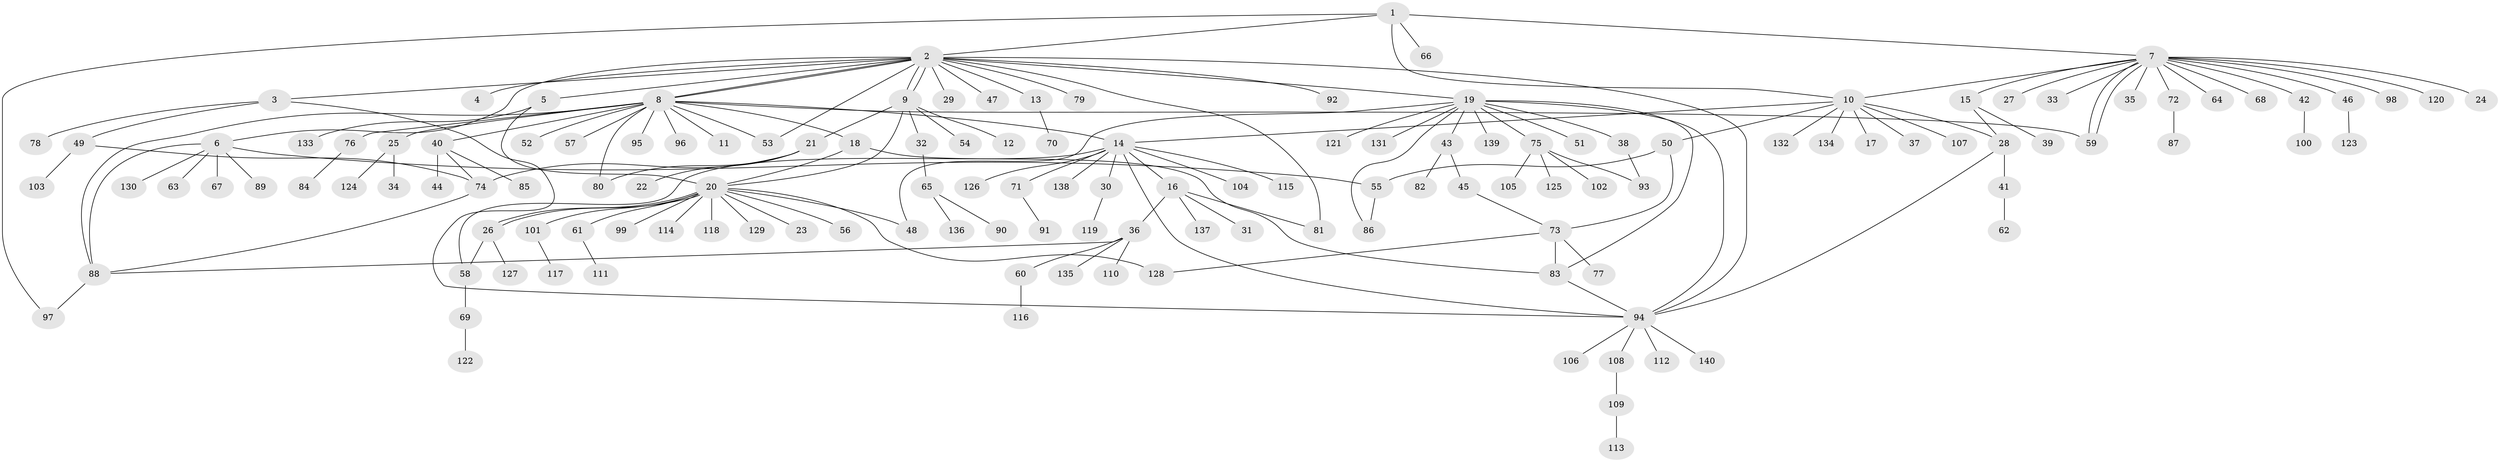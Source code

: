 // Generated by graph-tools (version 1.1) at 2025/35/03/09/25 02:35:37]
// undirected, 140 vertices, 172 edges
graph export_dot {
graph [start="1"]
  node [color=gray90,style=filled];
  1;
  2;
  3;
  4;
  5;
  6;
  7;
  8;
  9;
  10;
  11;
  12;
  13;
  14;
  15;
  16;
  17;
  18;
  19;
  20;
  21;
  22;
  23;
  24;
  25;
  26;
  27;
  28;
  29;
  30;
  31;
  32;
  33;
  34;
  35;
  36;
  37;
  38;
  39;
  40;
  41;
  42;
  43;
  44;
  45;
  46;
  47;
  48;
  49;
  50;
  51;
  52;
  53;
  54;
  55;
  56;
  57;
  58;
  59;
  60;
  61;
  62;
  63;
  64;
  65;
  66;
  67;
  68;
  69;
  70;
  71;
  72;
  73;
  74;
  75;
  76;
  77;
  78;
  79;
  80;
  81;
  82;
  83;
  84;
  85;
  86;
  87;
  88;
  89;
  90;
  91;
  92;
  93;
  94;
  95;
  96;
  97;
  98;
  99;
  100;
  101;
  102;
  103;
  104;
  105;
  106;
  107;
  108;
  109;
  110;
  111;
  112;
  113;
  114;
  115;
  116;
  117;
  118;
  119;
  120;
  121;
  122;
  123;
  124;
  125;
  126;
  127;
  128;
  129;
  130;
  131;
  132;
  133;
  134;
  135;
  136;
  137;
  138;
  139;
  140;
  1 -- 2;
  1 -- 7;
  1 -- 10;
  1 -- 66;
  1 -- 97;
  2 -- 3;
  2 -- 4;
  2 -- 5;
  2 -- 6;
  2 -- 8;
  2 -- 8;
  2 -- 9;
  2 -- 9;
  2 -- 13;
  2 -- 19;
  2 -- 29;
  2 -- 47;
  2 -- 53;
  2 -- 79;
  2 -- 81;
  2 -- 92;
  2 -- 94;
  3 -- 49;
  3 -- 78;
  3 -- 94;
  5 -- 20;
  5 -- 133;
  6 -- 55;
  6 -- 63;
  6 -- 67;
  6 -- 88;
  6 -- 89;
  6 -- 130;
  7 -- 10;
  7 -- 15;
  7 -- 24;
  7 -- 27;
  7 -- 33;
  7 -- 35;
  7 -- 42;
  7 -- 46;
  7 -- 59;
  7 -- 59;
  7 -- 64;
  7 -- 68;
  7 -- 72;
  7 -- 98;
  7 -- 120;
  8 -- 11;
  8 -- 14;
  8 -- 18;
  8 -- 25;
  8 -- 40;
  8 -- 52;
  8 -- 53;
  8 -- 57;
  8 -- 59;
  8 -- 76;
  8 -- 80;
  8 -- 88;
  8 -- 95;
  8 -- 96;
  9 -- 12;
  9 -- 20;
  9 -- 21;
  9 -- 32;
  9 -- 54;
  10 -- 14;
  10 -- 17;
  10 -- 28;
  10 -- 37;
  10 -- 50;
  10 -- 107;
  10 -- 132;
  10 -- 134;
  13 -- 70;
  14 -- 16;
  14 -- 30;
  14 -- 58;
  14 -- 71;
  14 -- 94;
  14 -- 104;
  14 -- 115;
  14 -- 126;
  14 -- 138;
  15 -- 28;
  15 -- 39;
  16 -- 31;
  16 -- 36;
  16 -- 81;
  16 -- 137;
  18 -- 20;
  18 -- 83;
  19 -- 38;
  19 -- 43;
  19 -- 48;
  19 -- 51;
  19 -- 75;
  19 -- 83;
  19 -- 86;
  19 -- 94;
  19 -- 121;
  19 -- 131;
  19 -- 139;
  20 -- 23;
  20 -- 26;
  20 -- 26;
  20 -- 48;
  20 -- 56;
  20 -- 61;
  20 -- 99;
  20 -- 101;
  20 -- 114;
  20 -- 118;
  20 -- 128;
  20 -- 129;
  21 -- 22;
  21 -- 74;
  21 -- 80;
  25 -- 34;
  25 -- 124;
  26 -- 58;
  26 -- 127;
  28 -- 41;
  28 -- 94;
  30 -- 119;
  32 -- 65;
  36 -- 60;
  36 -- 88;
  36 -- 110;
  36 -- 135;
  38 -- 93;
  40 -- 44;
  40 -- 74;
  40 -- 85;
  41 -- 62;
  42 -- 100;
  43 -- 45;
  43 -- 82;
  45 -- 73;
  46 -- 123;
  49 -- 74;
  49 -- 103;
  50 -- 55;
  50 -- 73;
  55 -- 86;
  58 -- 69;
  60 -- 116;
  61 -- 111;
  65 -- 90;
  65 -- 136;
  69 -- 122;
  71 -- 91;
  72 -- 87;
  73 -- 77;
  73 -- 83;
  73 -- 128;
  74 -- 88;
  75 -- 93;
  75 -- 102;
  75 -- 105;
  75 -- 125;
  76 -- 84;
  83 -- 94;
  88 -- 97;
  94 -- 106;
  94 -- 108;
  94 -- 112;
  94 -- 140;
  101 -- 117;
  108 -- 109;
  109 -- 113;
}
